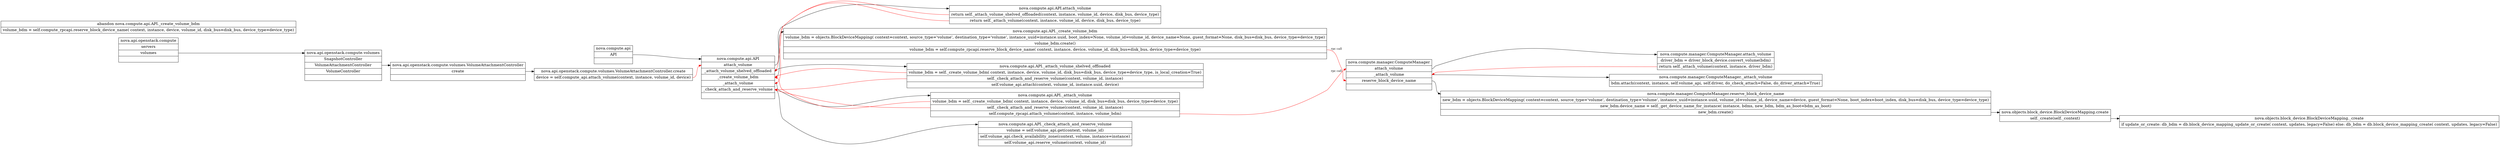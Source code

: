 digraph g {

graph [rankdir = "LR"];
node [fontsize = "16" shape = "record" ];
edge [fontsize = "12"];

24374 [label =
" <fn> nova.api.openstack.compute |\
<f1> servers |\
<f2> volumes |\
<fe>
"]


4467 [label =
" <fn> nova.api.openstack.compute.volumes |\
<f1> SnapshotController |\
<f2> VolumeAttachmentController |\
<f3> VolumeController |\
<fe>
"]


32443  [label =
" <fn> nova.api.openstack.compute.volumes.VolumeAttachmentController |\
<f1> create |\
<fe>
"]


13059 [label =
"<fn> nova.api.openstack.compute.volumes.VolumeAttachmentController.create |\
    <f1> device = self.compute_api.attach_volume(context, instance, volume_id, device)
"];


1451  [label =
" <fn> nova.compute.api |\
<f1> API |\
<fe>
"]


24659  [label =
" <fn> nova.compute.api.API |\
<f1> attach_volume |\
<f2> _attach_volume_shelved_offloaded |\
<f3> _create_volume_bdm |\
<f4> _attach_volume  |\
<f5> _check_attach_and_reserve_volume  |\
<fe>
"]




1
[label =
"<fn>nova.compute.api.API.attach_volume |\
<f1>return self._attach_volume_shelved_offloaded(context,
                                                    instance,
                                                    volume_id,
                                                    device,
                                                    disk_bus,
                                                    device_type)  |\
<f2>return self._attach_volume(context, instance, volume_id, device,
                                disk_bus, device_type)
"];


11 [label =
" <fn>nova.compute.api.API._attach_volume_shelved_offloaded |\
<f1>volume_bdm = self._create_volume_bdm(
        context, instance, device, volume_id, disk_bus=disk_bus,
        device_type=device_type, is_local_creation=True) |\
<f2>self._check_attach_and_reserve_volume(context, volume_id, instance)|\
<f3>self.volume_api.attach(context,
                                   volume_id,
                                   instance.uuid,
                                   device)
"]






12 [label =
" <fn> nova.compute.api.API._create_volume_bdm|\
<f1> volume_bdm = objects.BlockDeviceMapping(
                context=context,
                source_type='volume', destination_type='volume',
                instance_uuid=instance.uuid, boot_index=None,
                volume_id=volume_id,
                device_name=None, guest_format=None,
                disk_bus=disk_bus, device_type=device_type)|\
<f2> volume_bdm.create() |\
<f3> volume_bdm = self.compute_rpcapi.reserve_block_device_name(
                context, instance, device, volume_id, disk_bus=disk_bus,
                device_type=device_type) |\
<fe>

"]


2 [label =
"<fn> nova.compute.api.API._attach_volume |\
<f1> volume_bdm = self._create_volume_bdm(
            context, instance, device, volume_id, disk_bus=disk_bus,
            device_type=device_type) |\
<f2> self._check_attach_and_reserve_volume(context, volume_id, instance) |\
<f3> self.compute_rpcapi.attach_volume(context, instance, volume_bdm)
"];


6 [label =
" <fn> nova.compute.api.API._check_attach_and_reserve_volume  |\
<f1>  volume = self.volume_api.get(context, volume_id) |\
<f2>  self.volume_api.check_availability_zone(context, volume,
                                                instance=instance) |\
<f3> self.volume_api.reserve_volume(context, volume_id)
"]


15455  [label =
" <fn>nova.compute.manager.ComputeManager |\
<f1>attach_volume|\
<f2> _attach_volume |\
<f3> reserve_block_device_name |\
<fe>
"]


7 [label =
"<fn>nova.compute.manager.ComputeManager.attach_volume  |\
<f2>driver_bdm = driver_block_device.convert_volume(bdm) |\
<f3>return self._attach_volume(context, instance, driver_bdm)
"]


3 [label =
"<fn> abandon nova.compute.api.API._create_volume_bdm |\
<f1> volume_bdm = self.compute_rpcapi.reserve_block_device_name(
                context, instance, device, volume_id, disk_bus=disk_bus,
                device_type=device_type)
"];


5 [label =
"<fn>  nova.compute.manager.ComputeManager.reserve_block_device_name   |\
<f1> new_bdm = objects.BlockDeviceMapping(
                    context=context,
                    source_type='volume', destination_type='volume',
                    instance_uuid=instance.uuid,
                    volume_id=volume_id,
                    device_name=device, guest_format=None,
                    boot_index=boot_index,
                    disk_bus=disk_bus, device_type=device_type) |\
<f2> new_bdm.device_name = self._get_device_name_for_instance(
                    instance, bdms, new_bdm, bdm_as_boot=bdm_as_boot) |\
<f3>new_bdm.create()
"];


8 [label =
" <fn>nova.objects.block_device.BlockDeviceMapping.create |\
<f1>self._create(self._context)
"]


9 [label =
" <fn> nova.objects.block_device.BlockDeviceMapping._create|\
<f1> if update_or_create:
            db_bdm = db.block_device_mapping_update_or_create(
                    context, updates, legacy=False)
        else:
            db_bdm = db.block_device_mapping_create(
                    context, updates, legacy=False)
"]


10 [label =
" <fn> nova.compute.manager.ComputeManager._attach_volume|\
<f1> bdm.attach(context, instance, self.volume_api, self.driver,
                       do_check_attach=False, do_driver_attach=True)
"]


# blue [color="#0000ff"]
# red [color="#ff0000"]

24374:f2 -> 4467:fn

4467:f2 -> 32443:fn

32443:f1 -> 13059:fn
13059:f1 -> 24659:f1 [color="#ff0000"]

1451:f1 -> 24659:fn

24659:f1 -> 1:fn
24659:f2 -> 11:fn


11:f1 -> 24659:f3 [color="#ff0000"]
11:f2 -> 24659:f5 [color="#ff0000"]

24659:f3 -> 12:fn



1:f1 -> 24659:f2 [color="#ff0000"]
1:f2 -> 24659:f4 [color="#ff0000"]
24659:f4 -> 2:fn

2:f1 -> 24659:f3 [color="#ff0000"]
2:f2 -> 24659:f5 [color="#ff0000"]
24659:f5 -> 6:fn

2:f3 -> 15455:f1 [color="#ff0000" label = "rpc call"]
15455:f1 -> 7:fn


7:f3 -> 15455:f2 [color="#ff0000"]
15455:f2 -> 10:fn


12:f3 -> 15455:f3 [color="#ff0000" label = "rpc call"]
15455:f3 -> 5:fn

5:f3 -> 8:fn
8:f1 -> 9:fn

}

